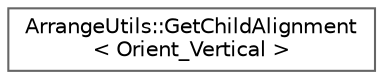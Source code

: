 digraph "Graphical Class Hierarchy"
{
 // INTERACTIVE_SVG=YES
 // LATEX_PDF_SIZE
  bgcolor="transparent";
  edge [fontname=Helvetica,fontsize=10,labelfontname=Helvetica,labelfontsize=10];
  node [fontname=Helvetica,fontsize=10,shape=box,height=0.2,width=0.4];
  rankdir="LR";
  Node0 [id="Node000000",label="ArrangeUtils::GetChildAlignment\l\< Orient_Vertical \>",height=0.2,width=0.4,color="grey40", fillcolor="white", style="filled",URL="$d8/df0/structArrangeUtils_1_1GetChildAlignment_3_01Orient__Vertical_01_4.html",tooltip=" "];
}

